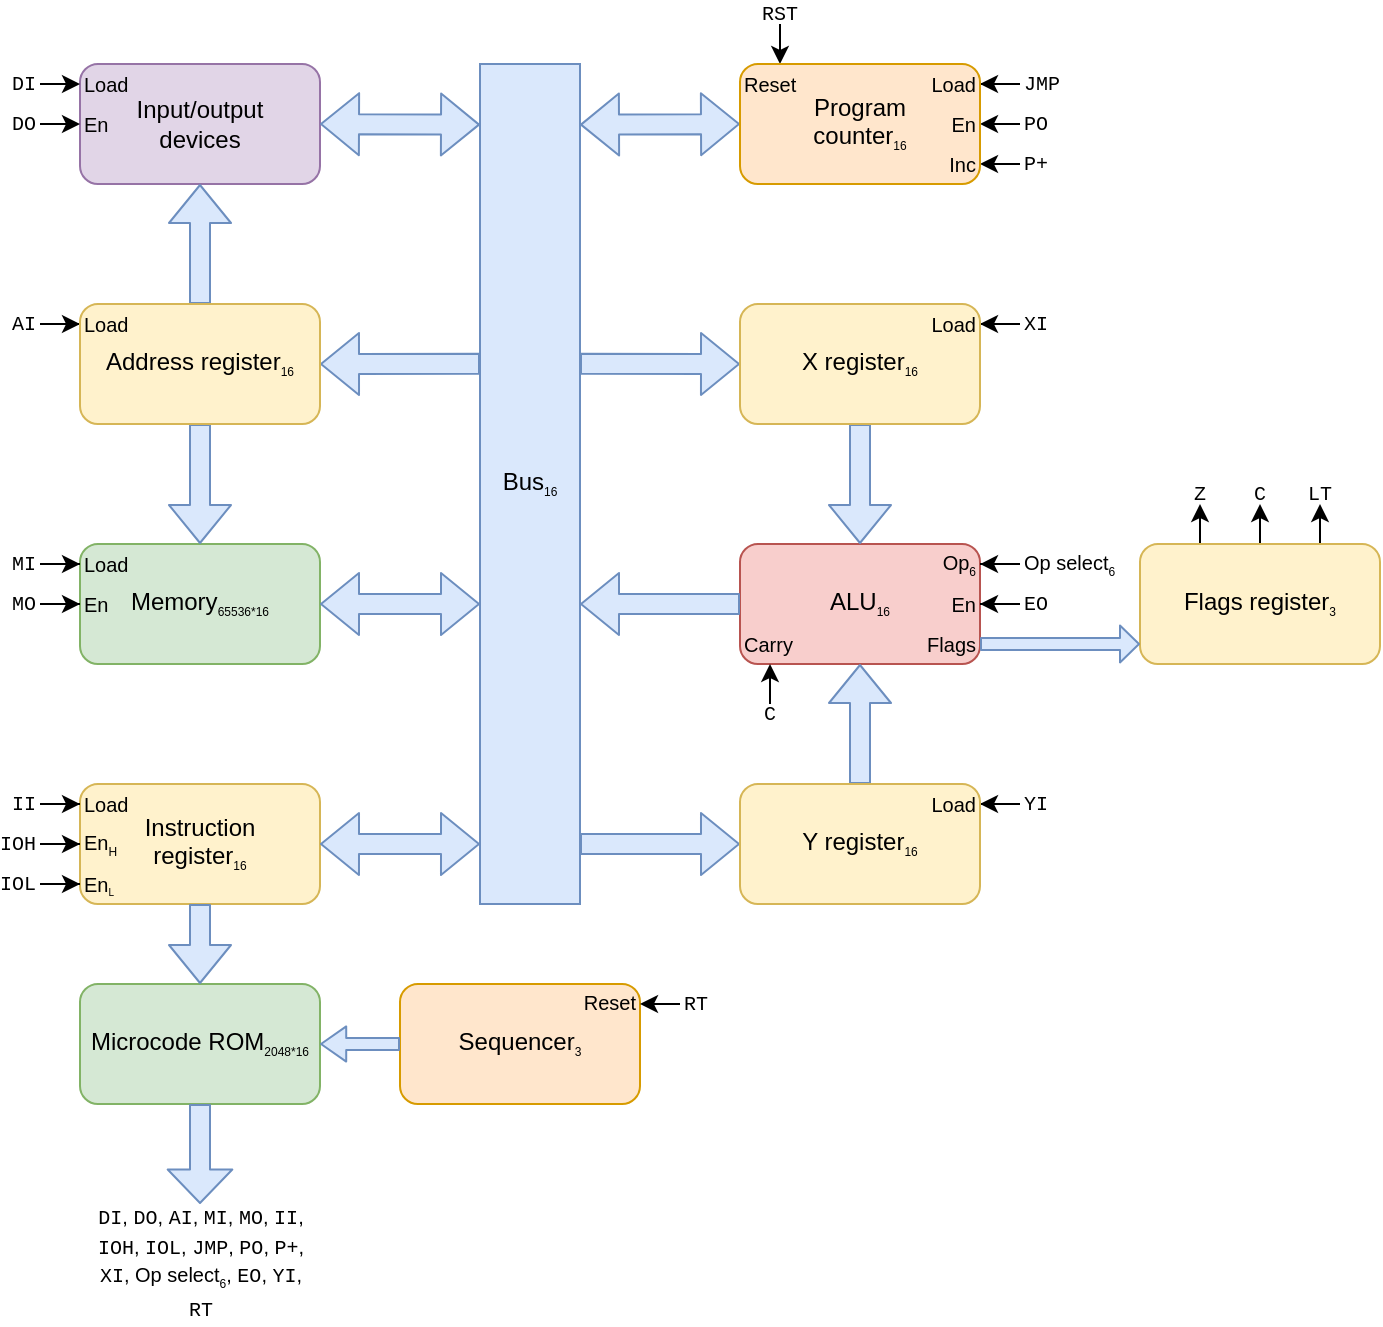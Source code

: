 <mxfile version="14.1.8" type="device"><diagram id="qZW6E2SnLvIhZ1rQXi7f" name="Page-1"><mxGraphModel dx="1199" dy="701" grid="0" gridSize="10" guides="1" tooltips="1" connect="1" arrows="1" fold="1" page="1" pageScale="1" pageWidth="827" pageHeight="1169" math="0" shadow="0"><root><mxCell id="0"/><mxCell id="1" parent="0"/><mxCell id="gYy3cqthwHcwwgq4DM2m-33" value="" style="shape=flexArrow;endArrow=classic;html=1;entryX=0;entryY=0.5;entryDx=0;entryDy=0;exitX=1;exitY=0.326;exitDx=0;exitDy=0;exitPerimeter=0;fillColor=#dae8fc;strokeColor=#6c8ebf;" edge="1" parent="1" target="gYy3cqthwHcwwgq4DM2m-1"><mxGeometry width="50" height="50" relative="1" as="geometry"><mxPoint x="370" y="419.92" as="sourcePoint"/><mxPoint x="420" y="460" as="targetPoint"/></mxGeometry></mxCell><mxCell id="gYy3cqthwHcwwgq4DM2m-34" value="" style="shape=flexArrow;endArrow=classic;html=1;strokeColor=#6c8ebf;entryX=0;entryY=0.5;entryDx=0;entryDy=0;exitX=1;exitY=0.587;exitDx=0;exitDy=0;exitPerimeter=0;fillColor=#dae8fc;" edge="1" parent="1" target="gYy3cqthwHcwwgq4DM2m-4"><mxGeometry width="50" height="50" relative="1" as="geometry"><mxPoint x="370" y="660.04" as="sourcePoint"/><mxPoint x="280" y="440" as="targetPoint"/></mxGeometry></mxCell><mxCell id="gYy3cqthwHcwwgq4DM2m-35" value="ALU&lt;sub&gt;&lt;font style=&quot;font-size: 6px&quot;&gt;16&lt;/font&gt;&lt;/sub&gt;" style="rounded=1;whiteSpace=wrap;html=1;fillColor=#f8cecc;strokeColor=#b85450;" vertex="1" parent="1"><mxGeometry x="450" y="510" width="120" height="60" as="geometry"/></mxCell><mxCell id="gYy3cqthwHcwwgq4DM2m-36" value="&lt;font&gt;&lt;span style=&quot;font-size: 10px&quot;&gt;Op&lt;/span&gt;&lt;sub&gt;&lt;font style=&quot;font-size: 6px&quot;&gt;6&lt;/font&gt;&lt;/sub&gt;&lt;/font&gt;" style="text;html=1;strokeColor=none;fillColor=none;align=right;verticalAlign=middle;whiteSpace=wrap;rounded=0;" vertex="1" parent="1"><mxGeometry x="546" y="510" width="24" height="20" as="geometry"/></mxCell><mxCell id="gYy3cqthwHcwwgq4DM2m-37" value="&lt;font style=&quot;font-size: 10px&quot;&gt;En&lt;/font&gt;" style="text;html=1;strokeColor=none;fillColor=none;align=right;verticalAlign=middle;whiteSpace=wrap;rounded=0;" vertex="1" parent="1"><mxGeometry x="546" y="530" width="24" height="20" as="geometry"/></mxCell><mxCell id="gYy3cqthwHcwwgq4DM2m-41" value="" style="shape=flexArrow;endArrow=classic;html=1;strokeColor=#6c8ebf;entryX=0.5;entryY=0;entryDx=0;entryDy=0;exitX=0.5;exitY=1;exitDx=0;exitDy=0;fillColor=#dae8fc;" edge="1" parent="1" source="gYy3cqthwHcwwgq4DM2m-1" target="gYy3cqthwHcwwgq4DM2m-35"><mxGeometry width="50" height="50" relative="1" as="geometry"><mxPoint x="460" y="600" as="sourcePoint"/><mxPoint x="510" y="550" as="targetPoint"/></mxGeometry></mxCell><mxCell id="gYy3cqthwHcwwgq4DM2m-42" value="" style="shape=flexArrow;endArrow=classic;html=1;strokeColor=#6c8ebf;exitX=0.5;exitY=0;exitDx=0;exitDy=0;fillColor=#dae8fc;" edge="1" parent="1" source="gYy3cqthwHcwwgq4DM2m-4"><mxGeometry width="50" height="50" relative="1" as="geometry"><mxPoint x="460" y="600" as="sourcePoint"/><mxPoint x="510" y="570" as="targetPoint"/></mxGeometry></mxCell><mxCell id="gYy3cqthwHcwwgq4DM2m-45" style="edgeStyle=orthogonalEdgeStyle;rounded=0;orthogonalLoop=1;jettySize=auto;html=1;entryX=1;entryY=0.167;entryDx=0;entryDy=0;entryPerimeter=0;strokeColor=#000000;" edge="1" parent="1" source="gYy3cqthwHcwwgq4DM2m-43" target="gYy3cqthwHcwwgq4DM2m-35"><mxGeometry relative="1" as="geometry"/></mxCell><mxCell id="gYy3cqthwHcwwgq4DM2m-43" value="&lt;font&gt;&lt;span style=&quot;font-size: 10px&quot;&gt;Op select&lt;/span&gt;&lt;sub&gt;&lt;font style=&quot;font-size: 6px&quot;&gt;6&lt;/font&gt;&lt;/sub&gt;&lt;/font&gt;" style="text;html=1;strokeColor=none;fillColor=none;align=left;verticalAlign=middle;whiteSpace=wrap;rounded=0;" vertex="1" parent="1"><mxGeometry x="590" y="510" width="60" height="20" as="geometry"/></mxCell><mxCell id="gYy3cqthwHcwwgq4DM2m-46" style="edgeStyle=orthogonalEdgeStyle;rounded=0;orthogonalLoop=1;jettySize=auto;html=1;entryX=1;entryY=0.5;entryDx=0;entryDy=0;strokeColor=#000000;" edge="1" parent="1" source="gYy3cqthwHcwwgq4DM2m-44" target="gYy3cqthwHcwwgq4DM2m-35"><mxGeometry relative="1" as="geometry"/></mxCell><mxCell id="gYy3cqthwHcwwgq4DM2m-44" value="&lt;font style=&quot;font-size: 10px&quot;&gt;EO&lt;/font&gt;" style="text;html=1;strokeColor=none;fillColor=none;align=left;verticalAlign=middle;whiteSpace=wrap;rounded=0;fontFamily=Courier New;" vertex="1" parent="1"><mxGeometry x="590" y="530" width="30" height="20" as="geometry"/></mxCell><mxCell id="gYy3cqthwHcwwgq4DM2m-47" value="Memory&lt;sub&gt;&lt;font style=&quot;font-size: 6px&quot;&gt;65536*16&lt;/font&gt;&lt;/sub&gt;" style="rounded=1;whiteSpace=wrap;html=1;fillColor=#d5e8d4;strokeColor=#82b366;" vertex="1" parent="1"><mxGeometry x="120" y="510" width="120" height="60" as="geometry"/></mxCell><mxCell id="gYy3cqthwHcwwgq4DM2m-49" value="&lt;font style=&quot;font-size: 10px&quot;&gt;Load&lt;/font&gt;" style="text;html=1;strokeColor=none;fillColor=none;align=left;verticalAlign=middle;whiteSpace=wrap;rounded=0;" vertex="1" parent="1"><mxGeometry x="120" y="510" width="40" height="20" as="geometry"/></mxCell><mxCell id="gYy3cqthwHcwwgq4DM2m-50" value="&lt;font style=&quot;font-size: 10px&quot;&gt;En&lt;/font&gt;" style="text;html=1;strokeColor=none;fillColor=none;align=left;verticalAlign=middle;whiteSpace=wrap;rounded=0;" vertex="1" parent="1"><mxGeometry x="120" y="530" width="30" height="20" as="geometry"/></mxCell><mxCell id="gYy3cqthwHcwwgq4DM2m-54" style="edgeStyle=orthogonalEdgeStyle;rounded=0;orthogonalLoop=1;jettySize=auto;html=1;entryX=0;entryY=0.5;entryDx=0;entryDy=0;strokeColor=#000000;" edge="1" parent="1" source="gYy3cqthwHcwwgq4DM2m-51" target="gYy3cqthwHcwwgq4DM2m-49"><mxGeometry relative="1" as="geometry"/></mxCell><mxCell id="gYy3cqthwHcwwgq4DM2m-51" value="&lt;font style=&quot;font-size: 10px&quot;&gt;MI&lt;/font&gt;" style="text;html=1;strokeColor=none;fillColor=none;align=right;verticalAlign=middle;whiteSpace=wrap;rounded=0;fontFamily=Courier New;" vertex="1" parent="1"><mxGeometry x="80" y="510" width="20" height="20" as="geometry"/></mxCell><mxCell id="gYy3cqthwHcwwgq4DM2m-53" style="edgeStyle=orthogonalEdgeStyle;rounded=0;orthogonalLoop=1;jettySize=auto;html=1;entryX=0;entryY=0.5;entryDx=0;entryDy=0;strokeColor=#000000;" edge="1" parent="1" source="gYy3cqthwHcwwgq4DM2m-52" target="gYy3cqthwHcwwgq4DM2m-50"><mxGeometry relative="1" as="geometry"/></mxCell><mxCell id="gYy3cqthwHcwwgq4DM2m-52" value="&lt;font style=&quot;font-size: 10px&quot;&gt;MO&lt;/font&gt;" style="text;html=1;strokeColor=none;fillColor=none;align=right;verticalAlign=middle;whiteSpace=wrap;rounded=0;fontFamily=Courier New;" vertex="1" parent="1"><mxGeometry x="80" y="530" width="20" height="20" as="geometry"/></mxCell><mxCell id="gYy3cqthwHcwwgq4DM2m-55" value="" style="shape=flexArrow;endArrow=classic;html=1;strokeColor=#6c8ebf;exitX=0.5;exitY=1;exitDx=0;exitDy=0;entryX=0.5;entryY=0;entryDx=0;entryDy=0;fillColor=#dae8fc;" edge="1" parent="1" source="gYy3cqthwHcwwgq4DM2m-6" target="gYy3cqthwHcwwgq4DM2m-47"><mxGeometry width="50" height="50" relative="1" as="geometry"><mxPoint x="220" y="570" as="sourcePoint"/><mxPoint x="270" y="520" as="targetPoint"/></mxGeometry></mxCell><mxCell id="gYy3cqthwHcwwgq4DM2m-56" value="" style="shape=flexArrow;endArrow=classic;html=1;strokeColor=#6c8ebf;entryX=1;entryY=0.5;entryDx=0;entryDy=0;exitX=0;exitY=0.326;exitDx=0;exitDy=0;exitPerimeter=0;fillColor=#dae8fc;" edge="1" parent="1" target="gYy3cqthwHcwwgq4DM2m-6"><mxGeometry width="50" height="50" relative="1" as="geometry"><mxPoint x="320" y="419.92" as="sourcePoint"/><mxPoint x="270" y="520" as="targetPoint"/></mxGeometry></mxCell><mxCell id="gYy3cqthwHcwwgq4DM2m-57" value="" style="shape=flexArrow;endArrow=classic;startArrow=classic;html=1;strokeColor=#6c8ebf;exitX=1;exitY=0.5;exitDx=0;exitDy=0;fillColor=#dae8fc;" edge="1" parent="1" source="gYy3cqthwHcwwgq4DM2m-47"><mxGeometry width="50" height="50" relative="1" as="geometry"><mxPoint x="220" y="570" as="sourcePoint"/><mxPoint x="320" y="540" as="targetPoint"/></mxGeometry></mxCell><mxCell id="gYy3cqthwHcwwgq4DM2m-58" value="Instruction&lt;br&gt;register&lt;sub&gt;&lt;font style=&quot;font-size: 6px&quot;&gt;16&lt;/font&gt;&lt;/sub&gt;" style="rounded=1;whiteSpace=wrap;html=1;fillColor=#fff2cc;strokeColor=#d6b656;" vertex="1" parent="1"><mxGeometry x="120" y="630" width="120" height="60" as="geometry"/></mxCell><mxCell id="gYy3cqthwHcwwgq4DM2m-59" value="&lt;font style=&quot;font-size: 10px&quot;&gt;Load&lt;/font&gt;" style="text;html=1;strokeColor=none;fillColor=none;align=left;verticalAlign=middle;whiteSpace=wrap;rounded=0;" vertex="1" parent="1"><mxGeometry x="120" y="630" width="40" height="20" as="geometry"/></mxCell><mxCell id="gYy3cqthwHcwwgq4DM2m-60" value="&lt;font&gt;&lt;span style=&quot;font-size: 10px&quot;&gt;En&lt;/span&gt;&lt;sub&gt;&lt;font style=&quot;font-size: 6px&quot;&gt;H&lt;/font&gt;&lt;/sub&gt;&lt;/font&gt;" style="text;html=1;strokeColor=none;fillColor=none;align=left;verticalAlign=middle;whiteSpace=wrap;rounded=0;" vertex="1" parent="1"><mxGeometry x="120" y="650" width="30" height="20" as="geometry"/></mxCell><mxCell id="gYy3cqthwHcwwgq4DM2m-61" style="edgeStyle=orthogonalEdgeStyle;rounded=0;orthogonalLoop=1;jettySize=auto;html=1;entryX=0;entryY=0.5;entryDx=0;entryDy=0;strokeColor=#000000;" edge="1" parent="1" source="gYy3cqthwHcwwgq4DM2m-62" target="gYy3cqthwHcwwgq4DM2m-59"><mxGeometry relative="1" as="geometry"/></mxCell><mxCell id="gYy3cqthwHcwwgq4DM2m-62" value="&lt;font style=&quot;font-size: 10px&quot;&gt;II&lt;/font&gt;" style="text;html=1;strokeColor=none;fillColor=none;align=right;verticalAlign=middle;whiteSpace=wrap;rounded=0;fontFamily=Courier New;" vertex="1" parent="1"><mxGeometry x="80" y="630" width="20" height="20" as="geometry"/></mxCell><mxCell id="gYy3cqthwHcwwgq4DM2m-63" style="edgeStyle=orthogonalEdgeStyle;rounded=0;orthogonalLoop=1;jettySize=auto;html=1;entryX=0;entryY=0.5;entryDx=0;entryDy=0;strokeColor=#000000;" edge="1" parent="1" source="gYy3cqthwHcwwgq4DM2m-64" target="gYy3cqthwHcwwgq4DM2m-60"><mxGeometry relative="1" as="geometry"/></mxCell><mxCell id="gYy3cqthwHcwwgq4DM2m-64" value="&lt;font style=&quot;font-size: 10px&quot;&gt;IOH&lt;/font&gt;" style="text;html=1;strokeColor=none;fillColor=none;align=right;verticalAlign=middle;whiteSpace=wrap;rounded=0;fontFamily=Courier New;" vertex="1" parent="1"><mxGeometry x="80" y="650" width="20" height="20" as="geometry"/></mxCell><mxCell id="gYy3cqthwHcwwgq4DM2m-65" value="" style="shape=flexArrow;endArrow=classic;startArrow=classic;html=1;strokeColor=#6c8ebf;exitX=1;exitY=0.5;exitDx=0;exitDy=0;entryX=0;entryY=0.587;entryDx=0;entryDy=0;entryPerimeter=0;fillColor=#dae8fc;" edge="1" parent="1" source="gYy3cqthwHcwwgq4DM2m-58"><mxGeometry width="50" height="50" relative="1" as="geometry"><mxPoint x="170" y="760" as="sourcePoint"/><mxPoint x="320" y="660.04" as="targetPoint"/></mxGeometry></mxCell><mxCell id="gYy3cqthwHcwwgq4DM2m-68" value="&lt;font&gt;&lt;span style=&quot;font-size: 10px&quot;&gt;En&lt;/span&gt;&lt;span style=&quot;font-size: 6px&quot;&gt;&lt;sub&gt;L&lt;/sub&gt;&lt;/span&gt;&lt;/font&gt;" style="text;html=1;strokeColor=none;fillColor=none;align=left;verticalAlign=middle;whiteSpace=wrap;rounded=0;" vertex="1" parent="1"><mxGeometry x="120" y="670" width="30" height="20" as="geometry"/></mxCell><mxCell id="gYy3cqthwHcwwgq4DM2m-70" style="edgeStyle=orthogonalEdgeStyle;rounded=0;orthogonalLoop=1;jettySize=auto;html=1;entryX=0;entryY=0.5;entryDx=0;entryDy=0;strokeColor=#000000;" edge="1" parent="1" source="gYy3cqthwHcwwgq4DM2m-69" target="gYy3cqthwHcwwgq4DM2m-68"><mxGeometry relative="1" as="geometry"/></mxCell><mxCell id="gYy3cqthwHcwwgq4DM2m-69" value="&lt;font style=&quot;font-size: 10px&quot;&gt;IOL&lt;/font&gt;" style="text;html=1;strokeColor=none;fillColor=none;align=right;verticalAlign=middle;whiteSpace=wrap;rounded=0;fontFamily=Courier New;" vertex="1" parent="1"><mxGeometry x="80" y="670" width="20" height="20" as="geometry"/></mxCell><mxCell id="gYy3cqthwHcwwgq4DM2m-71" value="" style="shape=flexArrow;endArrow=classic;html=1;strokeColor=#6c8ebf;exitX=0;exitY=0.5;exitDx=0;exitDy=0;fillColor=#dae8fc;" edge="1" parent="1" source="gYy3cqthwHcwwgq4DM2m-35"><mxGeometry width="50" height="50" relative="1" as="geometry"><mxPoint x="400" y="550" as="sourcePoint"/><mxPoint x="370" y="540" as="targetPoint"/></mxGeometry></mxCell><mxCell id="gYy3cqthwHcwwgq4DM2m-78" style="edgeStyle=orthogonalEdgeStyle;rounded=1;orthogonalLoop=1;jettySize=auto;html=1;exitX=0.25;exitY=0;exitDx=0;exitDy=0;entryX=0.5;entryY=1;entryDx=0;entryDy=0;startSize=3;endSize=6;strokeColor=#000000;fontSize=12;strokeWidth=1;" edge="1" parent="1" source="gYy3cqthwHcwwgq4DM2m-72" target="gYy3cqthwHcwwgq4DM2m-74"><mxGeometry relative="1" as="geometry"/></mxCell><mxCell id="gYy3cqthwHcwwgq4DM2m-79" style="edgeStyle=orthogonalEdgeStyle;rounded=1;orthogonalLoop=1;jettySize=auto;html=1;exitX=0.5;exitY=0;exitDx=0;exitDy=0;entryX=0.5;entryY=1;entryDx=0;entryDy=0;startSize=3;endSize=6;strokeColor=#000000;" edge="1" parent="1" source="gYy3cqthwHcwwgq4DM2m-72" target="gYy3cqthwHcwwgq4DM2m-76"><mxGeometry relative="1" as="geometry"/></mxCell><mxCell id="gYy3cqthwHcwwgq4DM2m-80" style="edgeStyle=orthogonalEdgeStyle;rounded=1;orthogonalLoop=1;jettySize=auto;html=1;exitX=0.75;exitY=0;exitDx=0;exitDy=0;entryX=0.5;entryY=1;entryDx=0;entryDy=0;startSize=3;endSize=6;strokeColor=#000000;" edge="1" parent="1" source="gYy3cqthwHcwwgq4DM2m-72" target="gYy3cqthwHcwwgq4DM2m-75"><mxGeometry relative="1" as="geometry"/></mxCell><mxCell id="gYy3cqthwHcwwgq4DM2m-72" value="Flags register&lt;sub&gt;&lt;font style=&quot;font-size: 6px&quot;&gt;3&lt;/font&gt;&lt;/sub&gt;" style="rounded=1;whiteSpace=wrap;html=1;fillColor=#fff2cc;strokeColor=#d6b656;" vertex="1" parent="1"><mxGeometry x="650" y="510" width="120" height="60" as="geometry"/></mxCell><mxCell id="gYy3cqthwHcwwgq4DM2m-74" value="&lt;font style=&quot;font-size: 10px&quot;&gt;Z&lt;/font&gt;" style="text;html=1;strokeColor=none;fillColor=none;align=center;verticalAlign=middle;whiteSpace=wrap;rounded=0;fontFamily=Courier New;" vertex="1" parent="1"><mxGeometry x="660" y="480" width="40" height="10" as="geometry"/></mxCell><mxCell id="gYy3cqthwHcwwgq4DM2m-75" value="&lt;font style=&quot;font-size: 10px&quot;&gt;LT&lt;/font&gt;" style="text;html=1;strokeColor=none;fillColor=none;align=center;verticalAlign=middle;whiteSpace=wrap;rounded=0;fontFamily=Courier New;" vertex="1" parent="1"><mxGeometry x="720" y="480" width="40" height="10" as="geometry"/></mxCell><mxCell id="gYy3cqthwHcwwgq4DM2m-76" value="&lt;font style=&quot;font-size: 10px&quot;&gt;C&lt;/font&gt;" style="text;html=1;strokeColor=none;fillColor=none;align=center;verticalAlign=middle;whiteSpace=wrap;rounded=0;fontFamily=Courier New;" vertex="1" parent="1"><mxGeometry x="690" y="480" width="40" height="10" as="geometry"/></mxCell><mxCell id="gYy3cqthwHcwwgq4DM2m-87" value="" style="shape=flexArrow;endArrow=classic;startArrow=classic;html=1;strokeColor=#6c8ebf;entryX=0;entryY=0.5;entryDx=0;entryDy=0;exitX=1;exitY=0.196;exitDx=0;exitDy=0;exitPerimeter=0;fillColor=#dae8fc;" edge="1" parent="1" target="gYy3cqthwHcwwgq4DM2m-83"><mxGeometry width="50" height="50" relative="1" as="geometry"><mxPoint x="370" y="300.32" as="sourcePoint"/><mxPoint x="280" y="270" as="targetPoint"/></mxGeometry></mxCell><mxCell id="gYy3cqthwHcwwgq4DM2m-85" style="edgeStyle=orthogonalEdgeStyle;rounded=0;orthogonalLoop=1;jettySize=auto;html=1;entryX=1;entryY=0.5;entryDx=0;entryDy=0;" edge="1" parent="1" source="gYy3cqthwHcwwgq4DM2m-86" target="gYy3cqthwHcwwgq4DM2m-84"><mxGeometry x="450" y="270" as="geometry"/></mxCell><mxCell id="gYy3cqthwHcwwgq4DM2m-86" value="&lt;span style=&quot;font-size: 10px&quot;&gt;JMP&lt;/span&gt;" style="text;html=1;strokeColor=none;fillColor=none;align=left;verticalAlign=middle;whiteSpace=wrap;rounded=0;fontFamily=Courier New;" vertex="1" parent="1"><mxGeometry x="590" y="270" width="20" height="20" as="geometry"/></mxCell><mxCell id="gYy3cqthwHcwwgq4DM2m-99" style="edgeStyle=orthogonalEdgeStyle;rounded=1;orthogonalLoop=1;jettySize=auto;html=1;entryX=1;entryY=0.5;entryDx=0;entryDy=0;startSize=6;endSize=6;strokeColor=#000000;fontSize=11;" edge="1" parent="1" source="gYy3cqthwHcwwgq4DM2m-97" target="gYy3cqthwHcwwgq4DM2m-94"><mxGeometry x="450" y="270" as="geometry"/></mxCell><mxCell id="gYy3cqthwHcwwgq4DM2m-97" value="&lt;span style=&quot;font-size: 10px&quot;&gt;PO&lt;/span&gt;" style="text;html=1;strokeColor=none;fillColor=none;align=left;verticalAlign=middle;whiteSpace=wrap;rounded=0;fontFamily=Courier New;" vertex="1" parent="1"><mxGeometry x="590" y="290" width="20" height="20" as="geometry"/></mxCell><mxCell id="gYy3cqthwHcwwgq4DM2m-100" style="edgeStyle=orthogonalEdgeStyle;rounded=1;orthogonalLoop=1;jettySize=auto;html=1;entryX=1;entryY=0.5;entryDx=0;entryDy=0;startSize=6;endSize=6;strokeColor=#000000;" edge="1" parent="1" source="gYy3cqthwHcwwgq4DM2m-98" target="gYy3cqthwHcwwgq4DM2m-96"><mxGeometry x="450" y="270" as="geometry"/></mxCell><mxCell id="gYy3cqthwHcwwgq4DM2m-98" value="&lt;span style=&quot;font-size: 10px&quot;&gt;P+&lt;/span&gt;" style="text;html=1;strokeColor=none;fillColor=none;align=left;verticalAlign=middle;whiteSpace=wrap;rounded=0;fontFamily=Courier New;" vertex="1" parent="1"><mxGeometry x="590" y="310" width="20" height="20" as="geometry"/></mxCell><mxCell id="gYy3cqthwHcwwgq4DM2m-103" style="edgeStyle=orthogonalEdgeStyle;rounded=1;orthogonalLoop=1;jettySize=auto;html=1;entryX=0.5;entryY=0;entryDx=0;entryDy=0;startSize=6;endSize=6;strokeColor=#000000;fontSize=11;" edge="1" parent="1" source="gYy3cqthwHcwwgq4DM2m-102" target="gYy3cqthwHcwwgq4DM2m-95"><mxGeometry relative="1" as="geometry"/></mxCell><mxCell id="gYy3cqthwHcwwgq4DM2m-102" value="&lt;span style=&quot;font-size: 10px&quot;&gt;RST&lt;/span&gt;" style="text;html=1;strokeColor=none;fillColor=none;align=center;verticalAlign=middle;whiteSpace=wrap;rounded=0;fontFamily=Courier New;" vertex="1" parent="1"><mxGeometry x="460" y="240" width="20" height="10" as="geometry"/></mxCell><mxCell id="gYy3cqthwHcwwgq4DM2m-105" value="Flags" style="text;html=1;strokeColor=none;fillColor=none;align=right;verticalAlign=middle;whiteSpace=wrap;rounded=0;fontSize=10;" vertex="1" parent="1"><mxGeometry x="530" y="550" width="40" height="20" as="geometry"/></mxCell><mxCell id="gYy3cqthwHcwwgq4DM2m-106" value="" style="shape=flexArrow;endArrow=classic;html=1;strokeColor=#6c8ebf;fontSize=10;exitX=1;exitY=0.5;exitDx=0;exitDy=0;entryX=0;entryY=0.833;entryDx=0;entryDy=0;entryPerimeter=0;endSize=2.833;width=6;strokeWidth=1;endWidth=11.442;fillColor=#dae8fc;" edge="1" parent="1" source="gYy3cqthwHcwwgq4DM2m-105" target="gYy3cqthwHcwwgq4DM2m-72"><mxGeometry width="50" height="50" relative="1" as="geometry"><mxPoint x="340" y="470" as="sourcePoint"/><mxPoint x="390" y="420" as="targetPoint"/></mxGeometry></mxCell><mxCell id="gYy3cqthwHcwwgq4DM2m-107" value="Carry" style="text;html=1;strokeColor=none;fillColor=none;align=left;verticalAlign=middle;whiteSpace=wrap;rounded=0;fontSize=10;" vertex="1" parent="1"><mxGeometry x="450" y="550" width="30" height="20" as="geometry"/></mxCell><mxCell id="gYy3cqthwHcwwgq4DM2m-110" style="edgeStyle=orthogonalEdgeStyle;rounded=1;orthogonalLoop=1;jettySize=auto;html=1;entryX=0.5;entryY=1;entryDx=0;entryDy=0;startSize=6;endSize=6;strokeColor=#000000;strokeWidth=1;fontSize=10;" edge="1" parent="1" source="gYy3cqthwHcwwgq4DM2m-109" target="gYy3cqthwHcwwgq4DM2m-107"><mxGeometry relative="1" as="geometry"/></mxCell><mxCell id="gYy3cqthwHcwwgq4DM2m-109" value="C" style="text;html=1;strokeColor=none;fillColor=none;align=center;verticalAlign=middle;whiteSpace=wrap;rounded=0;fontSize=10;fontFamily=Courier New;" vertex="1" parent="1"><mxGeometry x="445" y="590" width="40" height="10" as="geometry"/></mxCell><mxCell id="gYy3cqthwHcwwgq4DM2m-111" value="Input/output&lt;br&gt;devices" style="rounded=1;whiteSpace=wrap;html=1;fillColor=#e1d5e7;fontSize=12;align=center;strokeColor=#9673a6;" vertex="1" parent="1"><mxGeometry x="120" y="270" width="120" height="60" as="geometry"/></mxCell><mxCell id="gYy3cqthwHcwwgq4DM2m-112" value="" style="shape=flexArrow;endArrow=classic;html=1;strokeColor=#6c8ebf;strokeWidth=1;fontSize=12;exitX=0.5;exitY=0;exitDx=0;exitDy=0;entryX=0.5;entryY=1;entryDx=0;entryDy=0;fillColor=#dae8fc;" edge="1" parent="1" source="gYy3cqthwHcwwgq4DM2m-6" target="gYy3cqthwHcwwgq4DM2m-111"><mxGeometry width="50" height="50" relative="1" as="geometry"><mxPoint x="500" y="520" as="sourcePoint"/><mxPoint x="550" y="470" as="targetPoint"/></mxGeometry></mxCell><mxCell id="gYy3cqthwHcwwgq4DM2m-113" value="&lt;font style=&quot;font-size: 10px&quot;&gt;Load&lt;/font&gt;" style="text;html=1;strokeColor=none;fillColor=none;align=left;verticalAlign=middle;whiteSpace=wrap;rounded=0;" vertex="1" parent="1"><mxGeometry x="120" y="270" width="40" height="20" as="geometry"/></mxCell><mxCell id="gYy3cqthwHcwwgq4DM2m-114" value="&lt;font style=&quot;font-size: 10px&quot;&gt;En&lt;/font&gt;" style="text;html=1;strokeColor=none;fillColor=none;align=left;verticalAlign=middle;whiteSpace=wrap;rounded=0;" vertex="1" parent="1"><mxGeometry x="120" y="290" width="30" height="20" as="geometry"/></mxCell><mxCell id="gYy3cqthwHcwwgq4DM2m-117" style="edgeStyle=orthogonalEdgeStyle;rounded=1;orthogonalLoop=1;jettySize=auto;html=1;entryX=0;entryY=0.5;entryDx=0;entryDy=0;startSize=6;endSize=6;strokeColor=#000000;strokeWidth=1;fontSize=12;" edge="1" parent="1" source="gYy3cqthwHcwwgq4DM2m-115" target="gYy3cqthwHcwwgq4DM2m-113"><mxGeometry relative="1" as="geometry"/></mxCell><mxCell id="gYy3cqthwHcwwgq4DM2m-115" value="&lt;font style=&quot;font-size: 10px&quot;&gt;DI&lt;/font&gt;" style="text;html=1;strokeColor=none;fillColor=none;align=right;verticalAlign=middle;whiteSpace=wrap;rounded=0;fontFamily=Courier New;" vertex="1" parent="1"><mxGeometry x="80" y="270" width="20" height="20" as="geometry"/></mxCell><mxCell id="gYy3cqthwHcwwgq4DM2m-118" style="edgeStyle=orthogonalEdgeStyle;rounded=1;orthogonalLoop=1;jettySize=auto;html=1;entryX=0;entryY=0.5;entryDx=0;entryDy=0;startSize=6;endSize=6;strokeColor=#000000;strokeWidth=1;fontSize=12;" edge="1" parent="1" source="gYy3cqthwHcwwgq4DM2m-116" target="gYy3cqthwHcwwgq4DM2m-114"><mxGeometry relative="1" as="geometry"/></mxCell><mxCell id="gYy3cqthwHcwwgq4DM2m-116" value="&lt;font style=&quot;font-size: 10px&quot;&gt;DO&lt;/font&gt;" style="text;html=1;strokeColor=none;fillColor=none;align=right;verticalAlign=middle;whiteSpace=wrap;rounded=0;fontFamily=Courier New;" vertex="1" parent="1"><mxGeometry x="80" y="290" width="20" height="20" as="geometry"/></mxCell><mxCell id="gYy3cqthwHcwwgq4DM2m-119" value="" style="shape=flexArrow;endArrow=classic;startArrow=classic;html=1;strokeColor=#6c8ebf;strokeWidth=1;fontSize=12;exitX=1;exitY=0.5;exitDx=0;exitDy=0;entryX=0;entryY=0.196;entryDx=0;entryDy=0;entryPerimeter=0;fillColor=#dae8fc;" edge="1" parent="1" source="gYy3cqthwHcwwgq4DM2m-111"><mxGeometry width="50" height="50" relative="1" as="geometry"><mxPoint x="540" y="400" as="sourcePoint"/><mxPoint x="320" y="300.32" as="targetPoint"/></mxGeometry></mxCell><mxCell id="gYy3cqthwHcwwgq4DM2m-120" value="Bus&lt;sub&gt;&lt;font style=&quot;font-size: 6px&quot;&gt;16&lt;/font&gt;&lt;/sub&gt;" style="rounded=0;whiteSpace=wrap;html=1;fillColor=#dae8fc;fontSize=12;align=center;strokeColor=#6c8ebf;" vertex="1" parent="1"><mxGeometry x="320" y="270" width="50" height="420" as="geometry"/></mxCell><mxCell id="gYy3cqthwHcwwgq4DM2m-121" value="Sequencer&lt;sub&gt;&lt;font style=&quot;font-size: 6px&quot;&gt;3&lt;/font&gt;&lt;/sub&gt;" style="rounded=1;whiteSpace=wrap;html=1;fillColor=#ffe6cc;fontSize=12;align=center;strokeColor=#d79b00;" vertex="1" parent="1"><mxGeometry x="280" y="730" width="120" height="60" as="geometry"/></mxCell><mxCell id="gYy3cqthwHcwwgq4DM2m-122" value="Microcode ROM&lt;sub&gt;&lt;font style=&quot;font-size: 6px&quot;&gt;2048*16&lt;/font&gt;&lt;/sub&gt;" style="rounded=1;whiteSpace=wrap;html=1;fillColor=#d5e8d4;fontSize=12;align=center;strokeColor=#82b366;" vertex="1" parent="1"><mxGeometry x="120" y="730" width="120" height="60" as="geometry"/></mxCell><mxCell id="gYy3cqthwHcwwgq4DM2m-124" value="&lt;font&gt;&lt;span style=&quot;font-size: 10px&quot;&gt;DI&lt;/span&gt;&lt;font face=&quot;Helvetica&quot; style=&quot;font-size: 10px&quot;&gt;, &lt;/font&gt;&lt;span style=&quot;font-size: 10px&quot;&gt;DO&lt;/span&gt;&lt;font face=&quot;Helvetica&quot; style=&quot;font-size: 10px&quot;&gt;, &lt;/font&gt;&lt;span style=&quot;font-size: 10px&quot;&gt;AI&lt;/span&gt;&lt;font face=&quot;Helvetica&quot; style=&quot;font-size: 10px&quot;&gt;, &lt;/font&gt;&lt;span style=&quot;font-size: 10px&quot;&gt;MI&lt;/span&gt;&lt;font face=&quot;Helvetica&quot; style=&quot;font-size: 10px&quot;&gt;, &lt;/font&gt;&lt;span style=&quot;font-size: 10px&quot;&gt;MO&lt;/span&gt;&lt;font face=&quot;Helvetica&quot; style=&quot;font-size: 10px&quot;&gt;, &lt;/font&gt;&lt;span style=&quot;font-size: 10px&quot;&gt;II&lt;/span&gt;&lt;font face=&quot;Helvetica&quot; style=&quot;font-size: 10px&quot;&gt;, &lt;/font&gt;&lt;span style=&quot;font-size: 10px&quot;&gt;IOH&lt;/span&gt;&lt;font face=&quot;Helvetica&quot; style=&quot;font-size: 10px&quot;&gt;, &lt;/font&gt;&lt;span style=&quot;font-size: 10px&quot;&gt;IOL&lt;/span&gt;&lt;font face=&quot;Helvetica&quot; style=&quot;font-size: 10px&quot;&gt;, &lt;/font&gt;&lt;span style=&quot;font-size: 10px&quot;&gt;JMP&lt;/span&gt;&lt;font face=&quot;Helvetica&quot; style=&quot;font-size: 10px&quot;&gt;,&amp;nbsp;&lt;/font&gt;&lt;span style=&quot;font-size: 10px&quot;&gt;PO&lt;/span&gt;&lt;font face=&quot;Helvetica&quot; style=&quot;font-size: 10px&quot;&gt;, &lt;/font&gt;&lt;span style=&quot;font-size: 10px&quot;&gt;P+&lt;/span&gt;&lt;font face=&quot;Helvetica&quot; style=&quot;font-size: 10px&quot;&gt;, &lt;/font&gt;&lt;span style=&quot;font-size: 10px&quot;&gt;XI&lt;/span&gt;&lt;font face=&quot;Helvetica&quot; style=&quot;font-size: 10px&quot;&gt;, Op select&lt;/font&gt;&lt;font&gt;&lt;sub style=&quot;vertical-align: sub&quot;&gt;&lt;font face=&quot;Helvetica&quot; style=&quot;font-size: 6px&quot;&gt;6&lt;/font&gt;&lt;/sub&gt;&lt;font style=&quot;font-size: 10px&quot;&gt;&lt;font face=&quot;Helvetica&quot; style=&quot;font-size: 10px&quot;&gt;, &lt;/font&gt;EO&lt;font face=&quot;Helvetica&quot; style=&quot;font-size: 10px&quot;&gt;, &lt;/font&gt;YI&lt;font face=&quot;Helvetica&quot;&gt;, &lt;/font&gt;RT&lt;/font&gt;&lt;/font&gt;&lt;/font&gt;" style="text;html=1;strokeColor=none;fillColor=none;align=center;verticalAlign=middle;whiteSpace=wrap;rounded=0;fontSize=12;fontFamily=Courier New;" vertex="1" parent="1"><mxGeometry x="122.5" y="840" width="115" height="60" as="geometry"/></mxCell><mxCell id="gYy3cqthwHcwwgq4DM2m-125" value="" style="shape=flexArrow;endArrow=classic;html=1;strokeColor=#6c8ebf;strokeWidth=1;fontSize=12;exitX=0.5;exitY=1;exitDx=0;exitDy=0;endWidth=21.333;endSize=5.243;width=10;entryX=0.5;entryY=0;entryDx=0;entryDy=0;fillColor=#dae8fc;" edge="1" parent="1" source="gYy3cqthwHcwwgq4DM2m-122" target="gYy3cqthwHcwwgq4DM2m-124"><mxGeometry width="50" height="50" relative="1" as="geometry"><mxPoint x="430" y="680" as="sourcePoint"/><mxPoint x="290" y="820" as="targetPoint"/></mxGeometry></mxCell><mxCell id="gYy3cqthwHcwwgq4DM2m-126" value="" style="shape=flexArrow;endArrow=classic;html=1;strokeColor=#6c8ebf;strokeWidth=1;fontSize=12;exitX=0.5;exitY=1;exitDx=0;exitDy=0;entryX=0.5;entryY=0;entryDx=0;entryDy=0;fillColor=#dae8fc;" edge="1" parent="1" source="gYy3cqthwHcwwgq4DM2m-58" target="gYy3cqthwHcwwgq4DM2m-122"><mxGeometry width="50" height="50" relative="1" as="geometry"><mxPoint x="430" y="770" as="sourcePoint"/><mxPoint x="480" y="720" as="targetPoint"/></mxGeometry></mxCell><mxCell id="gYy3cqthwHcwwgq4DM2m-20" style="edgeStyle=orthogonalEdgeStyle;rounded=0;orthogonalLoop=1;jettySize=auto;html=1;entryX=0;entryY=0.5;entryDx=0;entryDy=0;" edge="1" parent="1" source="gYy3cqthwHcwwgq4DM2m-19" target="gYy3cqthwHcwwgq4DM2m-7"><mxGeometry x="80" y="390" as="geometry"/></mxCell><mxCell id="gYy3cqthwHcwwgq4DM2m-19" value="&lt;font style=&quot;font-size: 10px&quot;&gt;AI&lt;/font&gt;" style="text;html=1;strokeColor=none;fillColor=none;align=right;verticalAlign=middle;whiteSpace=wrap;rounded=0;fontFamily=Courier New;" vertex="1" parent="1"><mxGeometry x="80" y="390" width="20" height="20" as="geometry"/></mxCell><mxCell id="gYy3cqthwHcwwgq4DM2m-15" style="edgeStyle=orthogonalEdgeStyle;rounded=0;orthogonalLoop=1;jettySize=auto;html=1;entryX=1;entryY=0.5;entryDx=0;entryDy=0;" edge="1" parent="1" source="gYy3cqthwHcwwgq4DM2m-12" target="gYy3cqthwHcwwgq4DM2m-2"><mxGeometry x="450" y="390" as="geometry"/></mxCell><mxCell id="gYy3cqthwHcwwgq4DM2m-12" value="&lt;font style=&quot;font-size: 10px&quot;&gt;XI&lt;/font&gt;" style="text;html=1;strokeColor=none;fillColor=none;align=left;verticalAlign=middle;whiteSpace=wrap;rounded=0;fontFamily=Courier New;" vertex="1" parent="1"><mxGeometry x="590" y="390" width="20" height="20" as="geometry"/></mxCell><mxCell id="gYy3cqthwHcwwgq4DM2m-16" style="edgeStyle=orthogonalEdgeStyle;rounded=0;orthogonalLoop=1;jettySize=auto;html=1;entryX=1;entryY=0.5;entryDx=0;entryDy=0;" edge="1" parent="1" source="gYy3cqthwHcwwgq4DM2m-13" target="gYy3cqthwHcwwgq4DM2m-5"><mxGeometry x="450" y="630" as="geometry"/></mxCell><mxCell id="gYy3cqthwHcwwgq4DM2m-13" value="&lt;font style=&quot;font-size: 10px&quot;&gt;YI&lt;/font&gt;" style="text;html=1;strokeColor=none;fillColor=none;align=left;verticalAlign=middle;whiteSpace=wrap;rounded=0;fontFamily=Courier New;" vertex="1" parent="1"><mxGeometry x="590" y="630" width="20" height="20" as="geometry"/></mxCell><mxCell id="gYy3cqthwHcwwgq4DM2m-130" value="&lt;font face=&quot;Helvetica&quot; style=&quot;font-size: 10px&quot;&gt;Reset&lt;/font&gt;" style="text;html=1;strokeColor=none;fillColor=none;align=right;verticalAlign=middle;whiteSpace=wrap;rounded=0;fontFamily=Courier New;fontSize=12;" vertex="1" parent="1"><mxGeometry x="360" y="730" width="40" height="20" as="geometry"/></mxCell><mxCell id="gYy3cqthwHcwwgq4DM2m-132" style="edgeStyle=orthogonalEdgeStyle;rounded=1;orthogonalLoop=1;jettySize=auto;html=1;entryX=1;entryY=0.5;entryDx=0;entryDy=0;startSize=6;endSize=6;strokeColor=#000000;strokeWidth=1;fontFamily=Courier New;fontSize=12;" edge="1" parent="1" source="gYy3cqthwHcwwgq4DM2m-131" target="gYy3cqthwHcwwgq4DM2m-130"><mxGeometry relative="1" as="geometry"/></mxCell><mxCell id="gYy3cqthwHcwwgq4DM2m-131" value="&lt;font style=&quot;font-size: 10px&quot;&gt;RT&lt;/font&gt;" style="text;html=1;strokeColor=none;fillColor=none;align=left;verticalAlign=middle;whiteSpace=wrap;rounded=0;fontFamily=Courier New;fontSize=12;" vertex="1" parent="1"><mxGeometry x="420" y="730" width="40" height="20" as="geometry"/></mxCell><mxCell id="gYy3cqthwHcwwgq4DM2m-133" value="" style="shape=flexArrow;endArrow=classic;html=1;strokeColor=#6c8ebf;strokeWidth=1;fontFamily=Courier New;fontSize=12;exitX=0;exitY=0.5;exitDx=0;exitDy=0;entryX=1;entryY=0.5;entryDx=0;entryDy=0;fillColor=#dae8fc;width=6;endWidth=10.556;endSize=3.869;" edge="1" parent="1" source="gYy3cqthwHcwwgq4DM2m-121" target="gYy3cqthwHcwwgq4DM2m-122"><mxGeometry width="50" height="50" relative="1" as="geometry"><mxPoint x="520" y="870" as="sourcePoint"/><mxPoint x="570" y="820" as="targetPoint"/></mxGeometry></mxCell><mxCell id="gYy3cqthwHcwwgq4DM2m-1" value="X register&lt;font size=&quot;1&quot;&gt;&lt;sub style=&quot;font-size: 6px&quot;&gt;16&lt;/sub&gt;&lt;/font&gt;" style="rounded=1;whiteSpace=wrap;html=1;fillColor=#fff2cc;strokeColor=#d6b656;" vertex="1" parent="1"><mxGeometry x="450" y="390" width="120" height="60" as="geometry"/></mxCell><mxCell id="gYy3cqthwHcwwgq4DM2m-2" value="&lt;font style=&quot;font-size: 10px&quot;&gt;Load&lt;/font&gt;" style="text;html=1;strokeColor=none;fillColor=none;align=right;verticalAlign=middle;whiteSpace=wrap;rounded=0;" vertex="1" parent="1"><mxGeometry x="530" y="390" width="40" height="20" as="geometry"/></mxCell><mxCell id="gYy3cqthwHcwwgq4DM2m-6" value="Address register&lt;sub&gt;&lt;font style=&quot;font-size: 6px&quot;&gt;16&lt;/font&gt;&lt;/sub&gt;" style="rounded=1;whiteSpace=wrap;html=1;fillColor=#fff2cc;strokeColor=#d6b656;" vertex="1" parent="1"><mxGeometry x="120" y="390" width="120" height="60" as="geometry"/></mxCell><mxCell id="gYy3cqthwHcwwgq4DM2m-7" value="&lt;font style=&quot;font-size: 10px&quot;&gt;Load&lt;/font&gt;" style="text;html=1;strokeColor=none;fillColor=none;align=left;verticalAlign=middle;whiteSpace=wrap;rounded=0;" vertex="1" parent="1"><mxGeometry x="120" y="390" width="40" height="20" as="geometry"/></mxCell><mxCell id="gYy3cqthwHcwwgq4DM2m-83" value="Program&lt;br&gt;counter&lt;sub&gt;&lt;font style=&quot;font-size: 6px&quot;&gt;16&lt;/font&gt;&lt;/sub&gt;" style="rounded=1;whiteSpace=wrap;html=1;align=center;fillColor=#ffe6cc;strokeColor=#d79b00;" vertex="1" parent="1"><mxGeometry x="450" y="270" width="120" height="60" as="geometry"/></mxCell><mxCell id="gYy3cqthwHcwwgq4DM2m-84" value="&lt;font style=&quot;font-size: 10px&quot;&gt;Load&lt;/font&gt;" style="text;html=1;strokeColor=none;fillColor=none;align=right;verticalAlign=middle;whiteSpace=wrap;rounded=0;" vertex="1" parent="1"><mxGeometry x="530" y="270" width="40" height="20" as="geometry"/></mxCell><mxCell id="gYy3cqthwHcwwgq4DM2m-95" value="&lt;font style=&quot;font-size: 10px&quot;&gt;Reset&lt;/font&gt;" style="text;html=1;strokeColor=none;fillColor=none;align=left;verticalAlign=middle;whiteSpace=wrap;rounded=0;" vertex="1" parent="1"><mxGeometry x="450" y="270" width="40" height="20" as="geometry"/></mxCell><mxCell id="gYy3cqthwHcwwgq4DM2m-94" value="&lt;font style=&quot;font-size: 10px&quot;&gt;En&lt;/font&gt;" style="text;html=1;strokeColor=none;fillColor=none;align=right;verticalAlign=middle;whiteSpace=wrap;rounded=0;" vertex="1" parent="1"><mxGeometry x="530" y="290" width="40" height="20" as="geometry"/></mxCell><mxCell id="gYy3cqthwHcwwgq4DM2m-96" value="&lt;font style=&quot;font-size: 10px&quot;&gt;Inc&lt;/font&gt;" style="text;html=1;strokeColor=none;fillColor=none;align=right;verticalAlign=middle;whiteSpace=wrap;rounded=0;" vertex="1" parent="1"><mxGeometry x="530" y="310" width="40" height="20" as="geometry"/></mxCell><mxCell id="gYy3cqthwHcwwgq4DM2m-4" value="Y register&lt;sub&gt;&lt;font style=&quot;font-size: 6px&quot;&gt;16&lt;/font&gt;&lt;/sub&gt;" style="rounded=1;whiteSpace=wrap;html=1;fillColor=#fff2cc;strokeColor=#d6b656;" vertex="1" parent="1"><mxGeometry x="450" y="630" width="120" height="60" as="geometry"/></mxCell><mxCell id="gYy3cqthwHcwwgq4DM2m-5" value="&lt;font style=&quot;font-size: 10px&quot;&gt;Load&lt;/font&gt;" style="text;html=1;strokeColor=none;fillColor=none;align=right;verticalAlign=middle;whiteSpace=wrap;rounded=0;" vertex="1" parent="1"><mxGeometry x="530" y="630" width="40" height="20" as="geometry"/></mxCell></root></mxGraphModel></diagram></mxfile>